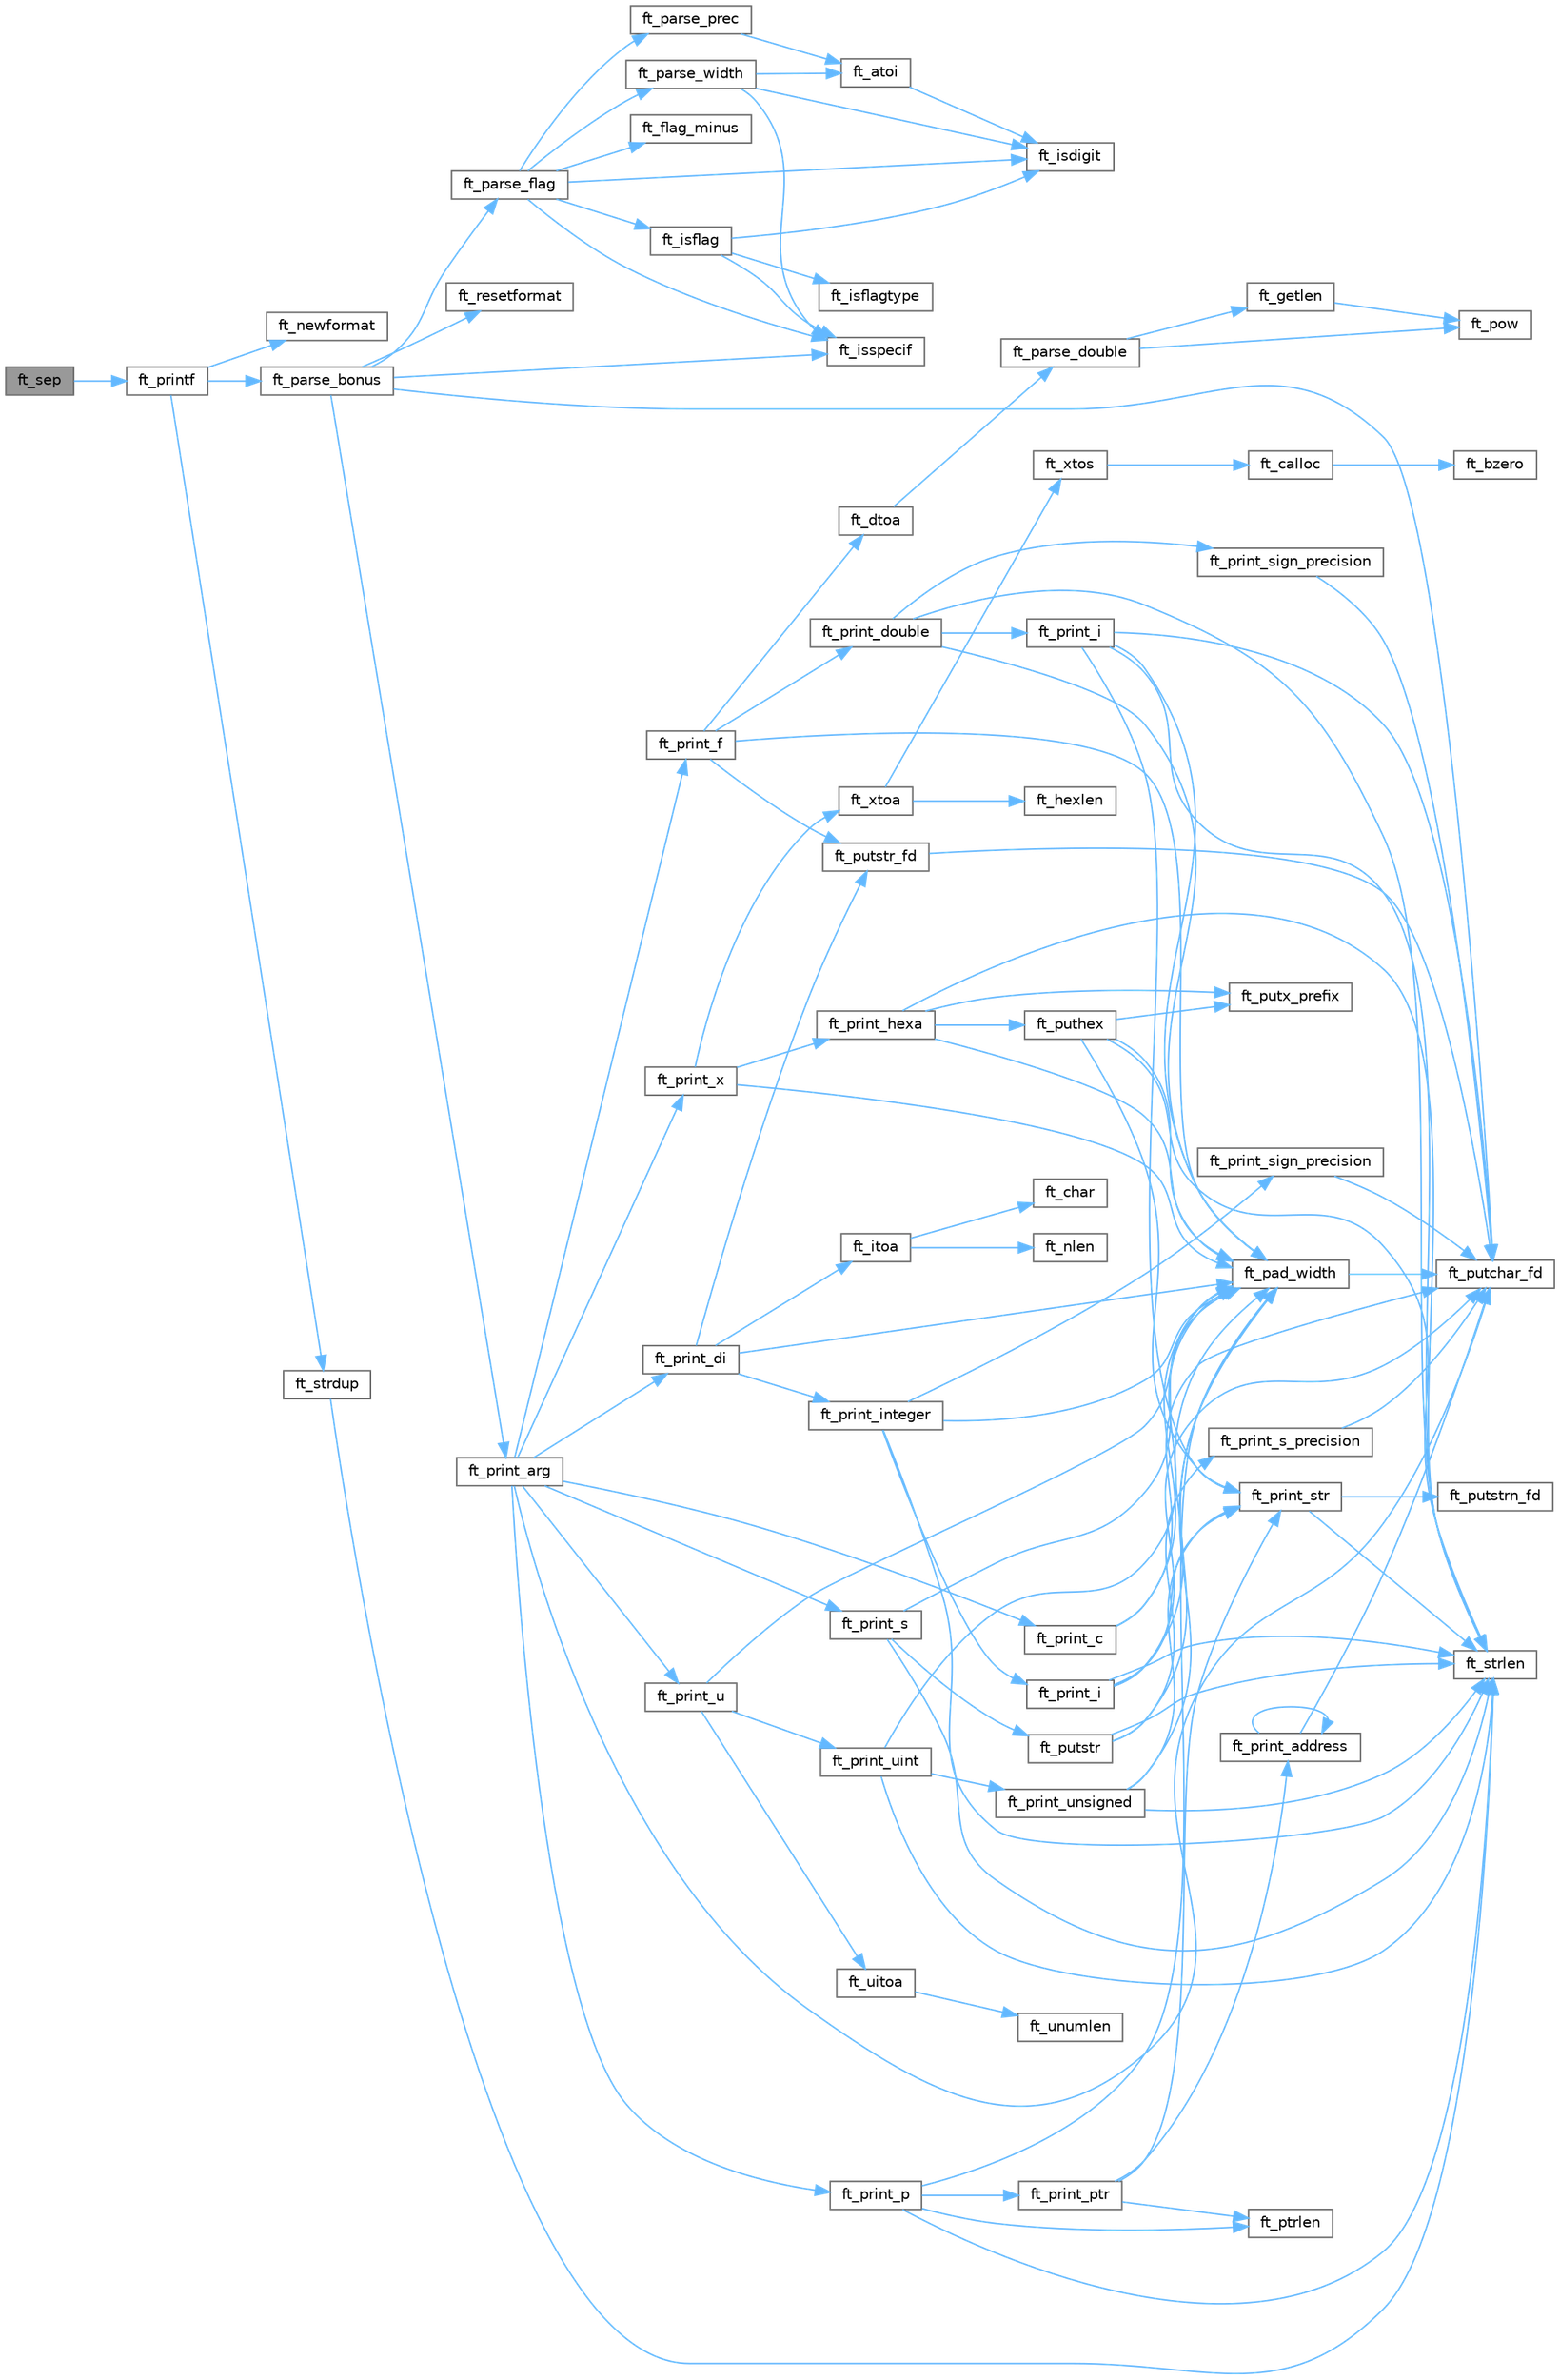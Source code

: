 digraph "ft_sep"
{
 // LATEX_PDF_SIZE
  bgcolor="transparent";
  edge [fontname=Helvetica,fontsize=10,labelfontname=Helvetica,labelfontsize=10];
  node [fontname=Helvetica,fontsize=10,shape=box,height=0.2,width=0.4];
  rankdir="LR";
  Node1 [id="Node000001",label="ft_sep",height=0.2,width=0.4,color="gray40", fillcolor="grey60", style="filled", fontcolor="black",tooltip=" "];
  Node1 -> Node2 [id="edge1_Node000001_Node000002",color="steelblue1",style="solid",tooltip=" "];
  Node2 [id="Node000002",label="ft_printf",height=0.2,width=0.4,color="grey40", fillcolor="white", style="filled",URL="$ft__printf_8c.html#a1ee8ae8a80a7d9141ea5339af8565f2e",tooltip=" "];
  Node2 -> Node3 [id="edge2_Node000002_Node000003",color="steelblue1",style="solid",tooltip=" "];
  Node3 [id="Node000003",label="ft_newformat",height=0.2,width=0.4,color="grey40", fillcolor="white", style="filled",URL="$ft__flags_8c.html#a40b3428c0be540a27ab4363281f93f6c",tooltip=" "];
  Node2 -> Node4 [id="edge3_Node000002_Node000004",color="steelblue1",style="solid",tooltip=" "];
  Node4 [id="Node000004",label="ft_parse_bonus",height=0.2,width=0.4,color="grey40", fillcolor="white", style="filled",URL="$ft__parse_8c.html#afacbfd38123418c45a2debb8e30965f1",tooltip=" "];
  Node4 -> Node5 [id="edge4_Node000004_Node000005",color="steelblue1",style="solid",tooltip=" "];
  Node5 [id="Node000005",label="ft_isspecif",height=0.2,width=0.4,color="grey40", fillcolor="white", style="filled",URL="$ft__flag__utils_8c.html#aabb2f1580fc0b16b01a7312c5b0f4df5",tooltip=" "];
  Node4 -> Node6 [id="edge5_Node000004_Node000006",color="steelblue1",style="solid",tooltip=" "];
  Node6 [id="Node000006",label="ft_parse_flag",height=0.2,width=0.4,color="grey40", fillcolor="white", style="filled",URL="$ft__parse_8c.html#af1a87e16f36e720646b870a03409a609",tooltip=" "];
  Node6 -> Node7 [id="edge6_Node000006_Node000007",color="steelblue1",style="solid",tooltip=" "];
  Node7 [id="Node000007",label="ft_flag_minus",height=0.2,width=0.4,color="grey40", fillcolor="white", style="filled",URL="$ft__flags_8c.html#ab5a6b19ee119a285ff467da213eeee3e",tooltip=" "];
  Node6 -> Node8 [id="edge7_Node000006_Node000008",color="steelblue1",style="solid",tooltip=" "];
  Node8 [id="Node000008",label="ft_isdigit",height=0.2,width=0.4,color="grey40", fillcolor="white", style="filled",URL="$ft__isdigit_8c.html#a4550994276f8b51923bc76d833720142",tooltip=" "];
  Node6 -> Node9 [id="edge8_Node000006_Node000009",color="steelblue1",style="solid",tooltip=" "];
  Node9 [id="Node000009",label="ft_isflag",height=0.2,width=0.4,color="grey40", fillcolor="white", style="filled",URL="$ft__flag__utils_8c.html#a3d2de0e11017b2d171a8872d2ecb1ae3",tooltip=" "];
  Node9 -> Node8 [id="edge9_Node000009_Node000008",color="steelblue1",style="solid",tooltip=" "];
  Node9 -> Node10 [id="edge10_Node000009_Node000010",color="steelblue1",style="solid",tooltip=" "];
  Node10 [id="Node000010",label="ft_isflagtype",height=0.2,width=0.4,color="grey40", fillcolor="white", style="filled",URL="$ft__flag__utils_8c.html#a71e50b114cfb7f4f6f0c389ff21d5f39",tooltip=" "];
  Node9 -> Node5 [id="edge11_Node000009_Node000005",color="steelblue1",style="solid",tooltip=" "];
  Node6 -> Node5 [id="edge12_Node000006_Node000005",color="steelblue1",style="solid",tooltip=" "];
  Node6 -> Node11 [id="edge13_Node000006_Node000011",color="steelblue1",style="solid",tooltip=" "];
  Node11 [id="Node000011",label="ft_parse_prec",height=0.2,width=0.4,color="grey40", fillcolor="white", style="filled",URL="$ft__parse_8c.html#a5c0a8f370a4163f4522ca3025685f1ff",tooltip=" "];
  Node11 -> Node12 [id="edge14_Node000011_Node000012",color="steelblue1",style="solid",tooltip=" "];
  Node12 [id="Node000012",label="ft_atoi",height=0.2,width=0.4,color="grey40", fillcolor="white", style="filled",URL="$ft__atoi_8c.html#add42b4526258474611c3a359785f84eb",tooltip=" "];
  Node12 -> Node8 [id="edge15_Node000012_Node000008",color="steelblue1",style="solid",tooltip=" "];
  Node6 -> Node13 [id="edge16_Node000006_Node000013",color="steelblue1",style="solid",tooltip=" "];
  Node13 [id="Node000013",label="ft_parse_width",height=0.2,width=0.4,color="grey40", fillcolor="white", style="filled",URL="$ft__parse_8c.html#ae06c319c825b3a4cbea683091085f44e",tooltip=" "];
  Node13 -> Node12 [id="edge17_Node000013_Node000012",color="steelblue1",style="solid",tooltip=" "];
  Node13 -> Node8 [id="edge18_Node000013_Node000008",color="steelblue1",style="solid",tooltip=" "];
  Node13 -> Node5 [id="edge19_Node000013_Node000005",color="steelblue1",style="solid",tooltip=" "];
  Node4 -> Node14 [id="edge20_Node000004_Node000014",color="steelblue1",style="solid",tooltip=" "];
  Node14 [id="Node000014",label="ft_print_arg",height=0.2,width=0.4,color="grey40", fillcolor="white", style="filled",URL="$ft__parse_8c.html#a2d9453da9f6c76ae7a587cf90a71112d",tooltip=" "];
  Node14 -> Node15 [id="edge21_Node000014_Node000015",color="steelblue1",style="solid",tooltip=" "];
  Node15 [id="Node000015",label="ft_print_c",height=0.2,width=0.4,color="grey40", fillcolor="white", style="filled",URL="$ft__print__c_8c.html#a6f5bade5aa450e5a655685c600adc1d2",tooltip=" "];
  Node15 -> Node16 [id="edge22_Node000015_Node000016",color="steelblue1",style="solid",tooltip=" "];
  Node16 [id="Node000016",label="ft_pad_width",height=0.2,width=0.4,color="grey40", fillcolor="white", style="filled",URL="$ft__flag__utils_8c.html#aa9324933e47ae68a10981f84f66ad827",tooltip=" "];
  Node16 -> Node17 [id="edge23_Node000016_Node000017",color="steelblue1",style="solid",tooltip=" "];
  Node17 [id="Node000017",label="ft_putchar_fd",height=0.2,width=0.4,color="grey40", fillcolor="white", style="filled",URL="$ft__putchar__fd_8c.html#a03ef80b25dc4a521379fa92ad97bad21",tooltip=" "];
  Node15 -> Node17 [id="edge24_Node000015_Node000017",color="steelblue1",style="solid",tooltip=" "];
  Node14 -> Node18 [id="edge25_Node000014_Node000018",color="steelblue1",style="solid",tooltip=" "];
  Node18 [id="Node000018",label="ft_print_di",height=0.2,width=0.4,color="grey40", fillcolor="white", style="filled",URL="$ft__print__di_8c.html#a60dbe64fcefa17f664e2f828cba66a8c",tooltip=" "];
  Node18 -> Node19 [id="edge26_Node000018_Node000019",color="steelblue1",style="solid",tooltip=" "];
  Node19 [id="Node000019",label="ft_itoa",height=0.2,width=0.4,color="grey40", fillcolor="white", style="filled",URL="$ft__itoa_8c.html#a8a6ea3765dfd826eabfc00d36e28ea38",tooltip=" "];
  Node19 -> Node20 [id="edge27_Node000019_Node000020",color="steelblue1",style="solid",tooltip=" "];
  Node20 [id="Node000020",label="ft_char",height=0.2,width=0.4,color="grey40", fillcolor="white", style="filled",URL="$ft__itoa_8c.html#ab462dfb81f7d6683b97b3d1075e0891a",tooltip=" "];
  Node19 -> Node21 [id="edge28_Node000019_Node000021",color="steelblue1",style="solid",tooltip=" "];
  Node21 [id="Node000021",label="ft_nlen",height=0.2,width=0.4,color="grey40", fillcolor="white", style="filled",URL="$ft__itoa_8c.html#a3d76e9e79ba96b718ea39c706b85c4e5",tooltip=" "];
  Node18 -> Node16 [id="edge29_Node000018_Node000016",color="steelblue1",style="solid",tooltip=" "];
  Node18 -> Node22 [id="edge30_Node000018_Node000022",color="steelblue1",style="solid",tooltip=" "];
  Node22 [id="Node000022",label="ft_print_integer",height=0.2,width=0.4,color="grey40", fillcolor="white", style="filled",URL="$ft__print__di_8c.html#a1788ef23aa0adf6e21e37409d73f4361",tooltip=" "];
  Node22 -> Node16 [id="edge31_Node000022_Node000016",color="steelblue1",style="solid",tooltip=" "];
  Node22 -> Node23 [id="edge32_Node000022_Node000023",color="steelblue1",style="solid",tooltip=" "];
  Node23 [id="Node000023",label="ft_print_i",height=0.2,width=0.4,color="grey40", fillcolor="white", style="filled",URL="$ft__print__di_8c.html#a49d40cf7fdc84a8a86fdb229a6eb3be4",tooltip=" "];
  Node23 -> Node16 [id="edge33_Node000023_Node000016",color="steelblue1",style="solid",tooltip=" "];
  Node23 -> Node24 [id="edge34_Node000023_Node000024",color="steelblue1",style="solid",tooltip=" "];
  Node24 [id="Node000024",label="ft_print_str",height=0.2,width=0.4,color="grey40", fillcolor="white", style="filled",URL="$ft__print__s_8c.html#acbf0ccbe112e77b845862c8ab78e70f7",tooltip=" "];
  Node24 -> Node25 [id="edge35_Node000024_Node000025",color="steelblue1",style="solid",tooltip=" "];
  Node25 [id="Node000025",label="ft_putstrn_fd",height=0.2,width=0.4,color="grey40", fillcolor="white", style="filled",URL="$ft__putstrn__fd_8c.html#ac9fa7f63f57c9b270639a3983b72ac3e",tooltip=" "];
  Node24 -> Node26 [id="edge36_Node000024_Node000026",color="steelblue1",style="solid",tooltip=" "];
  Node26 [id="Node000026",label="ft_strlen",height=0.2,width=0.4,color="grey40", fillcolor="white", style="filled",URL="$ft__strlen_8c.html#abbb8c6c4ed85d892e7f1509f65f5768a",tooltip=" "];
  Node23 -> Node17 [id="edge37_Node000023_Node000017",color="steelblue1",style="solid",tooltip=" "];
  Node23 -> Node26 [id="edge38_Node000023_Node000026",color="steelblue1",style="solid",tooltip=" "];
  Node22 -> Node27 [id="edge39_Node000022_Node000027",color="steelblue1",style="solid",tooltip=" "];
  Node27 [id="Node000027",label="ft_print_sign_precision",height=0.2,width=0.4,color="grey40", fillcolor="white", style="filled",URL="$ft__print__di_8c.html#afb0a27b70ffd6eb1bca9f38d67f4b620",tooltip=" "];
  Node27 -> Node17 [id="edge40_Node000027_Node000017",color="steelblue1",style="solid",tooltip=" "];
  Node22 -> Node26 [id="edge41_Node000022_Node000026",color="steelblue1",style="solid",tooltip=" "];
  Node18 -> Node28 [id="edge42_Node000018_Node000028",color="steelblue1",style="solid",tooltip=" "];
  Node28 [id="Node000028",label="ft_putstr_fd",height=0.2,width=0.4,color="grey40", fillcolor="white", style="filled",URL="$ft__putstr__fd_8c.html#a00b0638f31a75c7a30f77f33888bfb73",tooltip=" "];
  Node28 -> Node17 [id="edge43_Node000028_Node000017",color="steelblue1",style="solid",tooltip=" "];
  Node14 -> Node29 [id="edge44_Node000014_Node000029",color="steelblue1",style="solid",tooltip=" "];
  Node29 [id="Node000029",label="ft_print_f",height=0.2,width=0.4,color="grey40", fillcolor="white", style="filled",URL="$ft__print__f_8c.html#a398d8fb1179142099f82202f454b2bfc",tooltip=" "];
  Node29 -> Node30 [id="edge45_Node000029_Node000030",color="steelblue1",style="solid",tooltip=" "];
  Node30 [id="Node000030",label="ft_dtoa",height=0.2,width=0.4,color="grey40", fillcolor="white", style="filled",URL="$ft__dtoa_8c.html#a19bc1c2cb2eaa963332690a19f531985",tooltip=" "];
  Node30 -> Node31 [id="edge46_Node000030_Node000031",color="steelblue1",style="solid",tooltip=" "];
  Node31 [id="Node000031",label="ft_parse_double",height=0.2,width=0.4,color="grey40", fillcolor="white", style="filled",URL="$ft__dtoa_8c.html#ad8781e559235afe5e89bb80439f1b291",tooltip=" "];
  Node31 -> Node32 [id="edge47_Node000031_Node000032",color="steelblue1",style="solid",tooltip=" "];
  Node32 [id="Node000032",label="ft_getlen",height=0.2,width=0.4,color="grey40", fillcolor="white", style="filled",URL="$ft__dtoa_8c.html#a3262ba9ba1fc500d763329c1222692ef",tooltip=" "];
  Node32 -> Node33 [id="edge48_Node000032_Node000033",color="steelblue1",style="solid",tooltip=" "];
  Node33 [id="Node000033",label="ft_pow",height=0.2,width=0.4,color="grey40", fillcolor="white", style="filled",URL="$ft__pow_8c.html#a21746c31d53167bbc8fd9abb228b7178",tooltip=" "];
  Node31 -> Node33 [id="edge49_Node000031_Node000033",color="steelblue1",style="solid",tooltip=" "];
  Node29 -> Node16 [id="edge50_Node000029_Node000016",color="steelblue1",style="solid",tooltip=" "];
  Node29 -> Node34 [id="edge51_Node000029_Node000034",color="steelblue1",style="solid",tooltip=" "];
  Node34 [id="Node000034",label="ft_print_double",height=0.2,width=0.4,color="grey40", fillcolor="white", style="filled",URL="$ft__print__f_8c.html#a7438db38872a76fea8f7823814a7d097",tooltip=" "];
  Node34 -> Node16 [id="edge52_Node000034_Node000016",color="steelblue1",style="solid",tooltip=" "];
  Node34 -> Node35 [id="edge53_Node000034_Node000035",color="steelblue1",style="solid",tooltip=" "];
  Node35 [id="Node000035",label="ft_print_i",height=0.2,width=0.4,color="grey40", fillcolor="white", style="filled",URL="$ft__print__f_8c.html#a49d40cf7fdc84a8a86fdb229a6eb3be4",tooltip=" "];
  Node35 -> Node16 [id="edge54_Node000035_Node000016",color="steelblue1",style="solid",tooltip=" "];
  Node35 -> Node24 [id="edge55_Node000035_Node000024",color="steelblue1",style="solid",tooltip=" "];
  Node35 -> Node17 [id="edge56_Node000035_Node000017",color="steelblue1",style="solid",tooltip=" "];
  Node35 -> Node26 [id="edge57_Node000035_Node000026",color="steelblue1",style="solid",tooltip=" "];
  Node34 -> Node36 [id="edge58_Node000034_Node000036",color="steelblue1",style="solid",tooltip=" "];
  Node36 [id="Node000036",label="ft_print_sign_precision",height=0.2,width=0.4,color="grey40", fillcolor="white", style="filled",URL="$ft__print__f_8c.html#afb0a27b70ffd6eb1bca9f38d67f4b620",tooltip=" "];
  Node36 -> Node17 [id="edge59_Node000036_Node000017",color="steelblue1",style="solid",tooltip=" "];
  Node34 -> Node26 [id="edge60_Node000034_Node000026",color="steelblue1",style="solid",tooltip=" "];
  Node29 -> Node28 [id="edge61_Node000029_Node000028",color="steelblue1",style="solid",tooltip=" "];
  Node14 -> Node37 [id="edge62_Node000014_Node000037",color="steelblue1",style="solid",tooltip=" "];
  Node37 [id="Node000037",label="ft_print_p",height=0.2,width=0.4,color="grey40", fillcolor="white", style="filled",URL="$ft__print__p_8c.html#ae75396d119761af470f8e969050302fd",tooltip=" "];
  Node37 -> Node16 [id="edge63_Node000037_Node000016",color="steelblue1",style="solid",tooltip=" "];
  Node37 -> Node38 [id="edge64_Node000037_Node000038",color="steelblue1",style="solid",tooltip=" "];
  Node38 [id="Node000038",label="ft_print_ptr",height=0.2,width=0.4,color="grey40", fillcolor="white", style="filled",URL="$ft__print__p_8c.html#a46166d554e25278c262198769fe126cb",tooltip=" "];
  Node38 -> Node39 [id="edge65_Node000038_Node000039",color="steelblue1",style="solid",tooltip=" "];
  Node39 [id="Node000039",label="ft_print_address",height=0.2,width=0.4,color="grey40", fillcolor="white", style="filled",URL="$ft__print__p_8c.html#aa7e83a40c9219ee1faa73a1217aecd7c",tooltip=" "];
  Node39 -> Node39 [id="edge66_Node000039_Node000039",color="steelblue1",style="solid",tooltip=" "];
  Node39 -> Node17 [id="edge67_Node000039_Node000017",color="steelblue1",style="solid",tooltip=" "];
  Node38 -> Node24 [id="edge68_Node000038_Node000024",color="steelblue1",style="solid",tooltip=" "];
  Node38 -> Node40 [id="edge69_Node000038_Node000040",color="steelblue1",style="solid",tooltip=" "];
  Node40 [id="Node000040",label="ft_ptrlen",height=0.2,width=0.4,color="grey40", fillcolor="white", style="filled",URL="$ft__print__p_8c.html#a3a2cd67984b07ad5d26ef8297547eccd",tooltip=" "];
  Node37 -> Node40 [id="edge70_Node000037_Node000040",color="steelblue1",style="solid",tooltip=" "];
  Node37 -> Node26 [id="edge71_Node000037_Node000026",color="steelblue1",style="solid",tooltip=" "];
  Node14 -> Node41 [id="edge72_Node000014_Node000041",color="steelblue1",style="solid",tooltip=" "];
  Node41 [id="Node000041",label="ft_print_s",height=0.2,width=0.4,color="grey40", fillcolor="white", style="filled",URL="$ft__print__s_8c.html#acf40c4e050869e0846efa8be03edc10d",tooltip=" "];
  Node41 -> Node16 [id="edge73_Node000041_Node000016",color="steelblue1",style="solid",tooltip=" "];
  Node41 -> Node42 [id="edge74_Node000041_Node000042",color="steelblue1",style="solid",tooltip=" "];
  Node42 [id="Node000042",label="ft_putstr",height=0.2,width=0.4,color="grey40", fillcolor="white", style="filled",URL="$ft__print__s_8c.html#a3fed0c834ab501f0bd7c6d092ab99ca3",tooltip=" "];
  Node42 -> Node16 [id="edge75_Node000042_Node000016",color="steelblue1",style="solid",tooltip=" "];
  Node42 -> Node43 [id="edge76_Node000042_Node000043",color="steelblue1",style="solid",tooltip=" "];
  Node43 [id="Node000043",label="ft_print_s_precision",height=0.2,width=0.4,color="grey40", fillcolor="white", style="filled",URL="$ft__print__s_8c.html#aa188e9fafd694eadc05f9eea596e06fb",tooltip=" "];
  Node43 -> Node17 [id="edge77_Node000043_Node000017",color="steelblue1",style="solid",tooltip=" "];
  Node42 -> Node26 [id="edge78_Node000042_Node000026",color="steelblue1",style="solid",tooltip=" "];
  Node41 -> Node26 [id="edge79_Node000041_Node000026",color="steelblue1",style="solid",tooltip=" "];
  Node14 -> Node44 [id="edge80_Node000014_Node000044",color="steelblue1",style="solid",tooltip=" "];
  Node44 [id="Node000044",label="ft_print_u",height=0.2,width=0.4,color="grey40", fillcolor="white", style="filled",URL="$ft__print__u_8c.html#af3f5c9600e7b8ddf72b66c19247f1399",tooltip=" "];
  Node44 -> Node16 [id="edge81_Node000044_Node000016",color="steelblue1",style="solid",tooltip=" "];
  Node44 -> Node45 [id="edge82_Node000044_Node000045",color="steelblue1",style="solid",tooltip=" "];
  Node45 [id="Node000045",label="ft_print_uint",height=0.2,width=0.4,color="grey40", fillcolor="white", style="filled",URL="$ft__print__u_8c.html#ae9f4e25bc6620f7eb042cddf611ae5eb",tooltip=" "];
  Node45 -> Node16 [id="edge83_Node000045_Node000016",color="steelblue1",style="solid",tooltip=" "];
  Node45 -> Node46 [id="edge84_Node000045_Node000046",color="steelblue1",style="solid",tooltip=" "];
  Node46 [id="Node000046",label="ft_print_unsigned",height=0.2,width=0.4,color="grey40", fillcolor="white", style="filled",URL="$ft__print__u_8c.html#a1cada94dc8c1c15ac94451b5df5facb5",tooltip=" "];
  Node46 -> Node16 [id="edge85_Node000046_Node000016",color="steelblue1",style="solid",tooltip=" "];
  Node46 -> Node24 [id="edge86_Node000046_Node000024",color="steelblue1",style="solid",tooltip=" "];
  Node46 -> Node26 [id="edge87_Node000046_Node000026",color="steelblue1",style="solid",tooltip=" "];
  Node45 -> Node26 [id="edge88_Node000045_Node000026",color="steelblue1",style="solid",tooltip=" "];
  Node44 -> Node47 [id="edge89_Node000044_Node000047",color="steelblue1",style="solid",tooltip=" "];
  Node47 [id="Node000047",label="ft_uitoa",height=0.2,width=0.4,color="grey40", fillcolor="white", style="filled",URL="$ft__uitoa_8c.html#a4f8aaff43b7d218dc7ac357631df9ca0",tooltip=" "];
  Node47 -> Node48 [id="edge90_Node000047_Node000048",color="steelblue1",style="solid",tooltip=" "];
  Node48 [id="Node000048",label="ft_unumlen",height=0.2,width=0.4,color="grey40", fillcolor="white", style="filled",URL="$ft__unumlen_8c.html#ac5b0b5e554e72034f3dde46c9bead8f3",tooltip=" "];
  Node14 -> Node49 [id="edge91_Node000014_Node000049",color="steelblue1",style="solid",tooltip=" "];
  Node49 [id="Node000049",label="ft_print_x",height=0.2,width=0.4,color="grey40", fillcolor="white", style="filled",URL="$ft__print__hex_8c.html#a3816f0fda33b156918ccc67233ad613b",tooltip=" "];
  Node49 -> Node16 [id="edge92_Node000049_Node000016",color="steelblue1",style="solid",tooltip=" "];
  Node49 -> Node50 [id="edge93_Node000049_Node000050",color="steelblue1",style="solid",tooltip=" "];
  Node50 [id="Node000050",label="ft_print_hexa",height=0.2,width=0.4,color="grey40", fillcolor="white", style="filled",URL="$ft__print__hex_8c.html#addd0b5ec34f0ca3ac985a276fd4e9caf",tooltip=" "];
  Node50 -> Node16 [id="edge94_Node000050_Node000016",color="steelblue1",style="solid",tooltip=" "];
  Node50 -> Node51 [id="edge95_Node000050_Node000051",color="steelblue1",style="solid",tooltip=" "];
  Node51 [id="Node000051",label="ft_puthex",height=0.2,width=0.4,color="grey40", fillcolor="white", style="filled",URL="$ft__print__hex_8c.html#afeb128198afed16e633054bc4944acef",tooltip=" "];
  Node51 -> Node16 [id="edge96_Node000051_Node000016",color="steelblue1",style="solid",tooltip=" "];
  Node51 -> Node24 [id="edge97_Node000051_Node000024",color="steelblue1",style="solid",tooltip=" "];
  Node51 -> Node52 [id="edge98_Node000051_Node000052",color="steelblue1",style="solid",tooltip=" "];
  Node52 [id="Node000052",label="ft_putx_prefix",height=0.2,width=0.4,color="grey40", fillcolor="white", style="filled",URL="$ft__print__hex_8c.html#a825e6cc651a1e98dc63a56556a619c7f",tooltip=" "];
  Node51 -> Node26 [id="edge99_Node000051_Node000026",color="steelblue1",style="solid",tooltip=" "];
  Node50 -> Node52 [id="edge100_Node000050_Node000052",color="steelblue1",style="solid",tooltip=" "];
  Node50 -> Node26 [id="edge101_Node000050_Node000026",color="steelblue1",style="solid",tooltip=" "];
  Node49 -> Node53 [id="edge102_Node000049_Node000053",color="steelblue1",style="solid",tooltip=" "];
  Node53 [id="Node000053",label="ft_xtoa",height=0.2,width=0.4,color="grey40", fillcolor="white", style="filled",URL="$ft__xtoa_8c.html#a52b9723719ae43fc315d0ab878362f3a",tooltip=" "];
  Node53 -> Node54 [id="edge103_Node000053_Node000054",color="steelblue1",style="solid",tooltip=" "];
  Node54 [id="Node000054",label="ft_hexlen",height=0.2,width=0.4,color="grey40", fillcolor="white", style="filled",URL="$ft__xtoa_8c.html#a6047c53f2c3c92f2461c2016b71ffcea",tooltip=" "];
  Node53 -> Node55 [id="edge104_Node000053_Node000055",color="steelblue1",style="solid",tooltip=" "];
  Node55 [id="Node000055",label="ft_xtos",height=0.2,width=0.4,color="grey40", fillcolor="white", style="filled",URL="$ft__xtoa_8c.html#ad9d873c9e11278c0d818e1fae08872ff",tooltip=" "];
  Node55 -> Node56 [id="edge105_Node000055_Node000056",color="steelblue1",style="solid",tooltip=" "];
  Node56 [id="Node000056",label="ft_calloc",height=0.2,width=0.4,color="grey40", fillcolor="white", style="filled",URL="$ft__calloc_8c.html#a55cb9602200ccf92a7f43e58c6ee2679",tooltip=" "];
  Node56 -> Node57 [id="edge106_Node000056_Node000057",color="steelblue1",style="solid",tooltip=" "];
  Node57 [id="Node000057",label="ft_bzero",height=0.2,width=0.4,color="grey40", fillcolor="white", style="filled",URL="$ft__bzero_8c.html#a5937ab0d08e31d0e3e4a16ec71e293a1",tooltip=" "];
  Node14 -> Node17 [id="edge107_Node000014_Node000017",color="steelblue1",style="solid",tooltip=" "];
  Node4 -> Node17 [id="edge108_Node000004_Node000017",color="steelblue1",style="solid",tooltip=" "];
  Node4 -> Node58 [id="edge109_Node000004_Node000058",color="steelblue1",style="solid",tooltip=" "];
  Node58 [id="Node000058",label="ft_resetformat",height=0.2,width=0.4,color="grey40", fillcolor="white", style="filled",URL="$ft__flags_8c.html#ad0b32d17c804b7e6e8fe26479000d1f1",tooltip=" "];
  Node2 -> Node59 [id="edge110_Node000002_Node000059",color="steelblue1",style="solid",tooltip=" "];
  Node59 [id="Node000059",label="ft_strdup",height=0.2,width=0.4,color="grey40", fillcolor="white", style="filled",URL="$ft__strdup_8c.html#aebe73f27c70c56ac5053f860ef5436c9",tooltip=" "];
  Node59 -> Node26 [id="edge111_Node000059_Node000026",color="steelblue1",style="solid",tooltip=" "];
}
